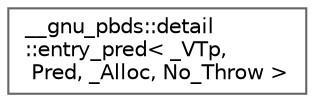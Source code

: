 digraph "Graphical Class Hierarchy"
{
 // LATEX_PDF_SIZE
  bgcolor="transparent";
  edge [fontname=Helvetica,fontsize=10,labelfontname=Helvetica,labelfontsize=10];
  node [fontname=Helvetica,fontsize=10,shape=box,height=0.2,width=0.4];
  rankdir="LR";
  Node0 [id="Node000000",label="__gnu_pbds::detail\l::entry_pred\< _VTp,\l Pred, _Alloc, No_Throw \>",height=0.2,width=0.4,color="grey40", fillcolor="white", style="filled",URL="$struct____gnu__pbds_1_1detail_1_1entry__pred.html",tooltip="Entry predicate primary class template."];
}
